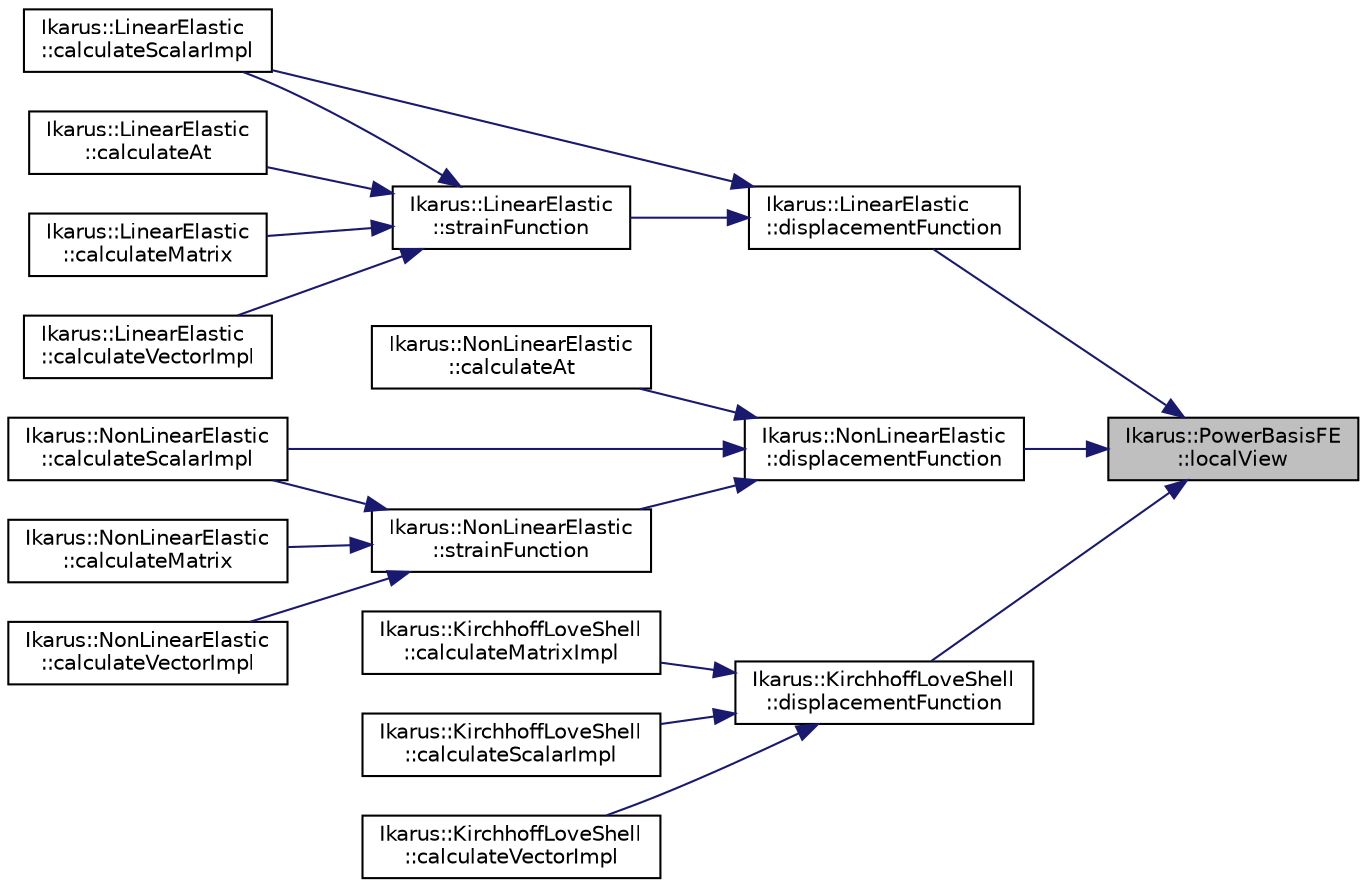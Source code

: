 digraph "Ikarus::PowerBasisFE::localView"
{
 // LATEX_PDF_SIZE
  edge [fontname="Helvetica",fontsize="10",labelfontname="Helvetica",labelfontsize="10"];
  node [fontname="Helvetica",fontsize="10",shape=record];
  rankdir="RL";
  Node1 [label="Ikarus::PowerBasisFE\l::localView",height=0.2,width=0.4,color="black", fillcolor="grey75", style="filled", fontcolor="black",tooltip="Get the const reference to the local view."];
  Node1 -> Node2 [dir="back",color="midnightblue",fontsize="10",style="solid"];
  Node2 [label="Ikarus::LinearElastic\l::displacementFunction",height=0.2,width=0.4,color="black", fillcolor="white", style="filled",URL="$a01298.html#aadc2cb33ce478106a0d8c4c7c89a76a6",tooltip="Gets the displacement function for the given FERequirementType and optional displacement vector."];
  Node2 -> Node3 [dir="back",color="midnightblue",fontsize="10",style="solid"];
  Node3 [label="Ikarus::LinearElastic\l::calculateScalarImpl",height=0.2,width=0.4,color="black", fillcolor="white", style="filled",URL="$a01298.html#aaccf80635025096e4ff250f47febd549",tooltip=" "];
  Node2 -> Node4 [dir="back",color="midnightblue",fontsize="10",style="solid"];
  Node4 [label="Ikarus::LinearElastic\l::strainFunction",height=0.2,width=0.4,color="black", fillcolor="white", style="filled",URL="$a01298.html#afcb7791c5c26c3b28eec8807265ca493",tooltip="Gets the strain function for the given FERequirementType and optional displacement vector."];
  Node4 -> Node5 [dir="back",color="midnightblue",fontsize="10",style="solid"];
  Node5 [label="Ikarus::LinearElastic\l::calculateAt",height=0.2,width=0.4,color="black", fillcolor="white", style="filled",URL="$a01298.html#a6dcb4695a8a2d1d3cb9d555dd087f28c",tooltip="Calculates a requested result at a specific local position."];
  Node4 -> Node6 [dir="back",color="midnightblue",fontsize="10",style="solid"];
  Node6 [label="Ikarus::LinearElastic\l::calculateMatrix",height=0.2,width=0.4,color="black", fillcolor="white", style="filled",URL="$a01298.html#a078e95d6b83829fa717778f47ca33872",tooltip="Calculates the matrix stiffness for the given FERequirementType."];
  Node4 -> Node3 [dir="back",color="midnightblue",fontsize="10",style="solid"];
  Node4 -> Node7 [dir="back",color="midnightblue",fontsize="10",style="solid"];
  Node7 [label="Ikarus::LinearElastic\l::calculateVectorImpl",height=0.2,width=0.4,color="black", fillcolor="white", style="filled",URL="$a01298.html#a8e52623d4850ccde18d34ee34b028ef7",tooltip=" "];
  Node1 -> Node8 [dir="back",color="midnightblue",fontsize="10",style="solid"];
  Node8 [label="Ikarus::NonLinearElastic\l::displacementFunction",height=0.2,width=0.4,color="black", fillcolor="white", style="filled",URL="$a01338.html#a550c57ffc66443501bd41f9e4906043e",tooltip="Get the displacement function for the given FERequirementType."];
  Node8 -> Node9 [dir="back",color="midnightblue",fontsize="10",style="solid"];
  Node9 [label="Ikarus::NonLinearElastic\l::calculateAt",height=0.2,width=0.4,color="black", fillcolor="white", style="filled",URL="$a01338.html#a765f9740fe927b34ab4d0add274be811",tooltip="Calculates a requested result at a specific local position."];
  Node8 -> Node10 [dir="back",color="midnightblue",fontsize="10",style="solid"];
  Node10 [label="Ikarus::NonLinearElastic\l::calculateScalarImpl",height=0.2,width=0.4,color="black", fillcolor="white", style="filled",URL="$a01338.html#a29221e7dd472e3f821d850817814ca86",tooltip=" "];
  Node8 -> Node11 [dir="back",color="midnightblue",fontsize="10",style="solid"];
  Node11 [label="Ikarus::NonLinearElastic\l::strainFunction",height=0.2,width=0.4,color="black", fillcolor="white", style="filled",URL="$a01338.html#a457ebdb2c3001fc71c97cab13944dabe",tooltip="The strain function for the given FERequirementType."];
  Node11 -> Node12 [dir="back",color="midnightblue",fontsize="10",style="solid"];
  Node12 [label="Ikarus::NonLinearElastic\l::calculateMatrix",height=0.2,width=0.4,color="black", fillcolor="white", style="filled",URL="$a01338.html#a04e2110e0ff9db322567ace0ad778a2d",tooltip="Calculate the matrix associated with the given FERequirementType."];
  Node11 -> Node10 [dir="back",color="midnightblue",fontsize="10",style="solid"];
  Node11 -> Node13 [dir="back",color="midnightblue",fontsize="10",style="solid"];
  Node13 [label="Ikarus::NonLinearElastic\l::calculateVectorImpl",height=0.2,width=0.4,color="black", fillcolor="white", style="filled",URL="$a01338.html#a0f93cbb54ccb1a8a2ee75fe62c2d57fc",tooltip=" "];
  Node1 -> Node14 [dir="back",color="midnightblue",fontsize="10",style="solid"];
  Node14 [label="Ikarus::KirchhoffLoveShell\l::displacementFunction",height=0.2,width=0.4,color="black", fillcolor="white", style="filled",URL="$a01290.html#a48b4389c47d552e860a9d47a2a744bde",tooltip="Get the displacement function and nodal displacements."];
  Node14 -> Node15 [dir="back",color="midnightblue",fontsize="10",style="solid"];
  Node15 [label="Ikarus::KirchhoffLoveShell\l::calculateMatrixImpl",height=0.2,width=0.4,color="black", fillcolor="white", style="filled",URL="$a01290.html#a5b084c57d60f743b9bf8f8cd7bfbc059",tooltip=" "];
  Node14 -> Node16 [dir="back",color="midnightblue",fontsize="10",style="solid"];
  Node16 [label="Ikarus::KirchhoffLoveShell\l::calculateScalarImpl",height=0.2,width=0.4,color="black", fillcolor="white", style="filled",URL="$a01290.html#aefe1853e0e5f64b7315da30936263f9d",tooltip=" "];
  Node14 -> Node17 [dir="back",color="midnightblue",fontsize="10",style="solid"];
  Node17 [label="Ikarus::KirchhoffLoveShell\l::calculateVectorImpl",height=0.2,width=0.4,color="black", fillcolor="white", style="filled",URL="$a01290.html#af53cd4c2f326eea7d30b0bfb3fcb4177",tooltip=" "];
}
